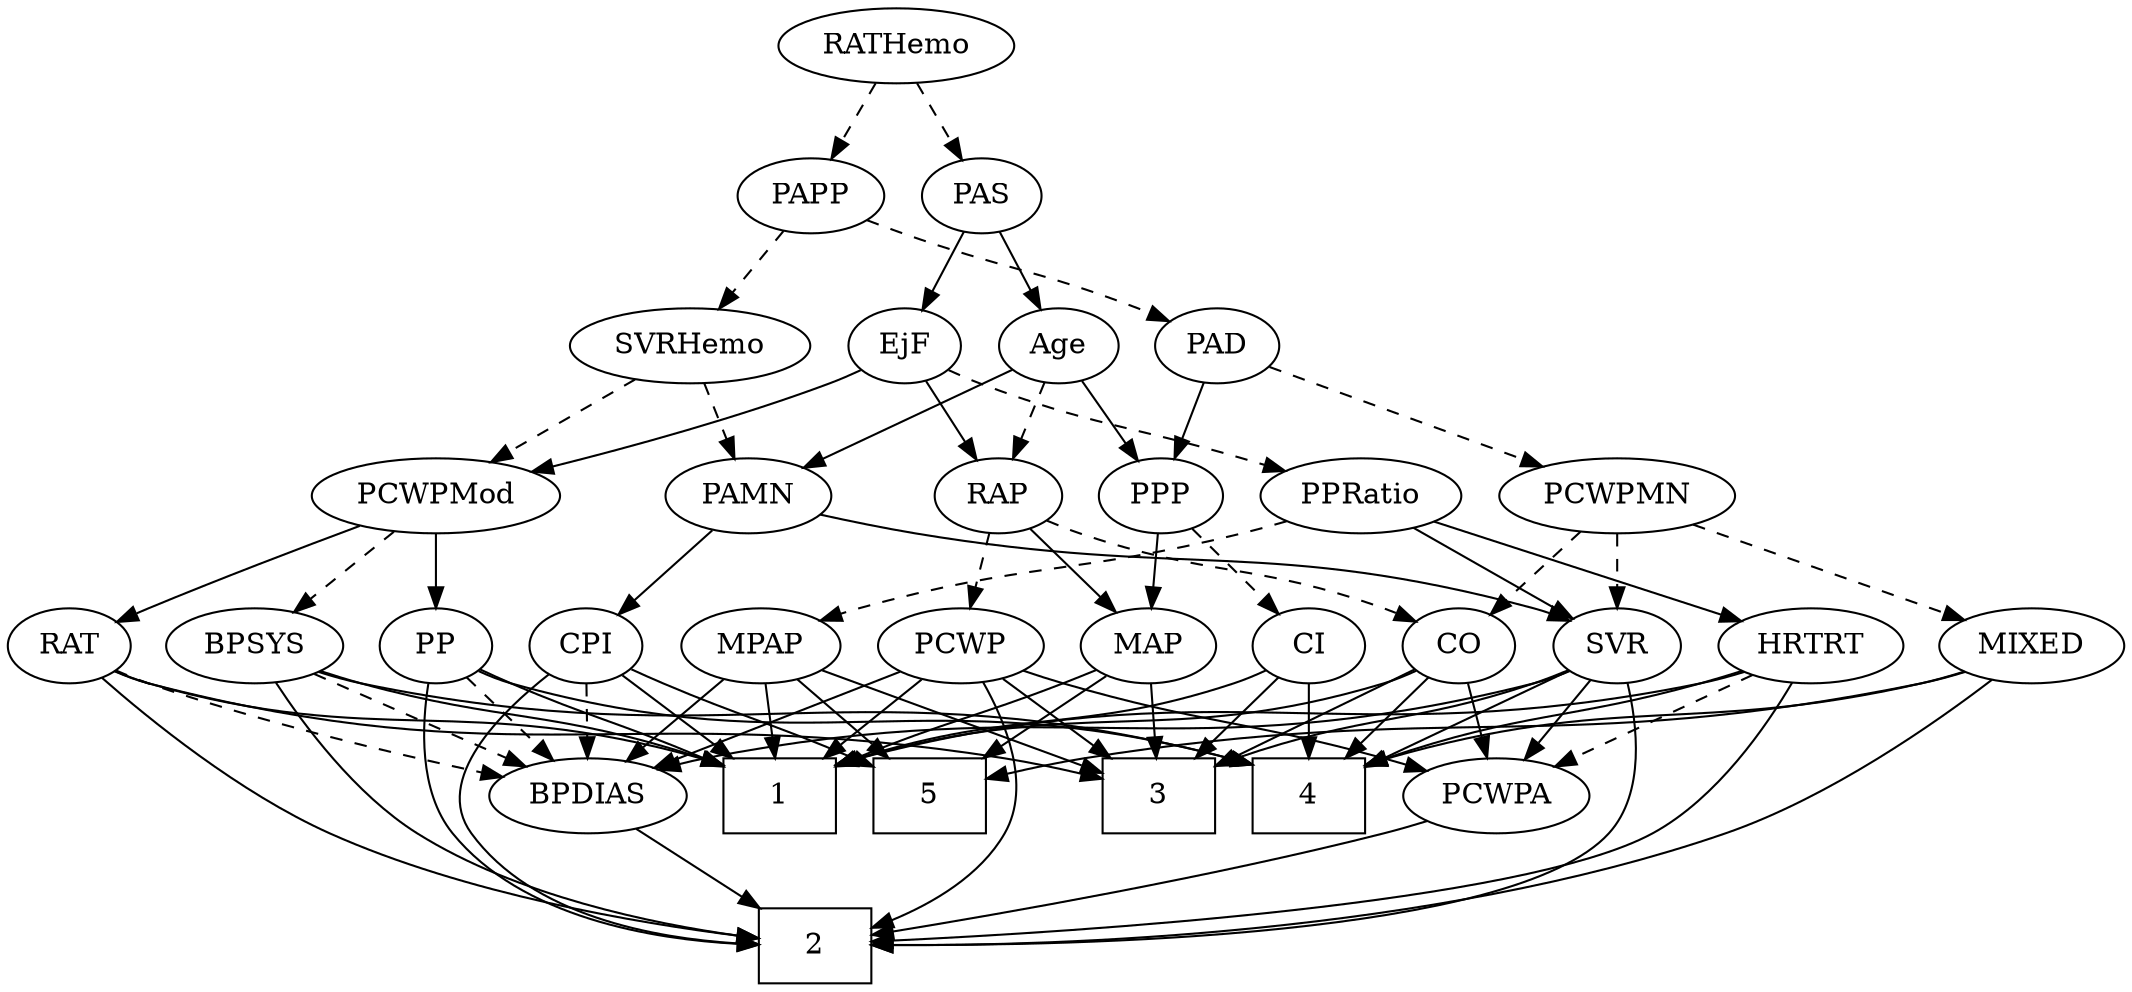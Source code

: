 strict digraph {
	graph [bb="0,0,962.59,468"];
	node [label="\N"];
	1	[height=0.5,
		pos="352.3,90",
		shape=box,
		width=0.75];
	2	[height=0.5,
		pos="372.3,18",
		shape=box,
		width=0.75];
	3	[height=0.5,
		pos="534.3,90",
		shape=box,
		width=0.75];
	4	[height=0.5,
		pos="606.3,90",
		shape=box,
		width=0.75];
	5	[height=0.5,
		pos="424.3,90",
		shape=box,
		width=0.75];
	Age	[height=0.5,
		pos="493.3,306",
		width=0.75];
	RAP	[height=0.5,
		pos="472.3,234",
		width=0.77632];
	Age -> RAP	[pos="e,477.33,251.79 488.21,288.05 485.82,280.06 482.9,270.33 480.22,261.4",
		style=dashed];
	PAMN	[height=0.5,
		pos="348.3,234",
		width=1.011];
	Age -> PAMN	[pos="e,373.44,247.14 471.9,294.67 448.44,283.34 410.44,265 382.76,251.64",
		style=solid];
	PPP	[height=0.5,
		pos="545.3,234",
		width=0.75];
	Age -> PPP	[pos="e,533.79,250.49 504.84,289.46 511.57,280.4 520.2,268.79 527.76,258.61",
		style=solid];
	EjF	[height=0.5,
		pos="421.3,306",
		width=0.75];
	EjF -> RAP	[pos="e,461.01,250.49 432.62,289.46 439.22,280.4 447.68,268.79 455.09,258.61",
		style=solid];
	PCWPMod	[height=0.5,
		pos="193.3,234",
		width=1.4443];
	EjF -> PCWPMod	[pos="e,235.91,244.53 400.24,294.32 395.4,292.07 390.22,289.83 385.3,288 339.17,270.89 285,256.42 245.99,246.95",
		style=solid];
	PPRatio	[height=0.5,
		pos="630.3,234",
		width=1.1013];
	EjF -> PPRatio	[pos="e,600.06,245.76 442.38,294.36 447.22,292.11 452.38,289.86 457.3,288 510.97,267.68 526.62,269.41 581.3,252 584.25,251.06 587.29,250.07 \
590.35,249.05",
		style=dashed];
	CO	[height=0.5,
		pos="665.3,162",
		width=0.75];
	RAP -> CO	[pos="e,644.21,173.6 494,222.42 498.97,220.17 504.27,217.9 509.3,216 561.39,196.33 577.31,199.94 629.3,180 631.14,179.29 633.01,178.54 \
634.89,177.74",
		style=dashed];
	MAP	[height=0.5,
		pos="517.3,162",
		width=0.84854];
	RAP -> MAP	[pos="e,506.81,179.31 482.51,217.12 488.07,208.47 495.07,197.58 501.33,187.83",
		style=solid];
	PCWP	[height=0.5,
		pos="433.3,162",
		width=0.97491];
	RAP -> PCWP	[pos="e,442.56,179.63 463.25,216.76 458.59,208.4 452.81,198.02 447.56,188.61",
		style=dashed];
	MIXED	[height=0.5,
		pos="922.3,162",
		width=1.1193];
	MIXED -> 2	[pos="e,399.51,20.713 905.64,145.36 882.6,124.73 838.77,89.06 794.3,72 724.24,45.128 499.44,27.519 409.76,21.402",
		style=solid];
	MIXED -> 4	[pos="e,633.49,104.83 892.49,149.71 886.22,147.6 879.59,145.57 873.3,144 775.53,119.63 743.56,137.35 643.1,107.74",
		style=solid];
	MIXED -> 5	[pos="e,451.54,98.152 893.08,149.59 886.65,147.44 879.81,145.42 873.3,144 709.71,108.31 663.57,134.8 498.3,108 486.22,106.04 473.17,103.27 \
461.45,100.53",
		style=solid];
	MPAP	[height=0.5,
		pos="345.3,162",
		width=0.97491];
	MPAP -> 1	[pos="e,350.59,108.1 347.03,143.7 347.8,135.98 348.73,126.71 349.59,118.11",
		style=solid];
	MPAP -> 3	[pos="e,507.25,100.72 372.73,150.31 378.21,148.2 383.93,146.02 389.3,144 426.15,130.15 468.45,114.74 497.82,104.13",
		style=solid];
	MPAP -> 5	[pos="e,405.07,108.04 362.05,146.15 372.28,137.09 385.6,125.29 397.29,114.93",
		style=solid];
	BPDIAS	[height=0.5,
		pos="265.3,90",
		width=1.1735];
	MPAP -> BPDIAS	[pos="e,283.07,106.55 328.33,146.15 317.42,136.61 303.04,124.03 290.77,113.29",
		style=solid];
	BPSYS	[height=0.5,
		pos="110.3,162",
		width=1.0471];
	BPSYS -> 1	[pos="e,325.04,104.63 138.94,150 144.96,147.87 151.3,145.76 157.3,144 223.85,124.51 245.91,130.98 315.38,107.92",
		style=solid];
	BPSYS -> 2	[pos="e,345.2,21.849 120.39,144.3 133.39,124.2 157.85,90.803 187.3,72 233.31,42.619 295.95,29.153 335.25,23.254",
		style=solid];
	BPSYS -> 4	[pos="e,579.16,105.03 138.28,149.54 144.45,147.39 151.03,145.38 157.3,144 334.07,105.03 390.45,154.3 569.44,107.63",
		style=solid];
	BPSYS -> BPDIAS	[pos="e,237.43,103.58 136.94,148.97 162.14,137.59 200.17,120.41 228.31,107.71",
		style=dashed];
	PAD	[height=0.5,
		pos="567.3,306",
		width=0.79437];
	PCWPMN	[height=0.5,
		pos="738.3,234",
		width=1.3902];
	PAD -> PCWPMN	[pos="e,706.44,248.04 590.72,295.41 618.02,284.24 663.66,265.55 696.97,251.92",
		style=dashed];
	PAD -> PPP	[pos="e,550.57,251.79 561.97,288.05 559.46,280.06 556.4,270.33 553.59,261.4",
		style=solid];
	CO -> 1	[pos="e,379.49,104.85 644.77,150.04 639.81,147.76 634.46,145.57 629.3,144 528.7,113.46 493.96,137.93 389.17,107.74",
		style=solid];
	CO -> 3	[pos="e,561.44,105.5 644.83,150.06 624.92,139.42 594.25,123.04 570.27,110.22",
		style=solid];
	CO -> 4	[pos="e,620.73,108.13 652.5,145.81 645.11,137.05 635.65,125.83 627.22,115.82",
		style=solid];
	PCWPA	[height=0.5,
		pos="693.3,90",
		width=1.1555];
	CO -> PCWPA	[pos="e,686.52,107.96 671.93,144.41 675.16,136.34 679.13,126.43 682.76,117.35",
		style=solid];
	PAS	[height=0.5,
		pos="457.3,378",
		width=0.75];
	PAS -> Age	[pos="e,484.99,323.15 465.65,360.76 470.01,352.28 475.44,341.71 480.34,332.2",
		style=solid];
	PAS -> EjF	[pos="e,429.6,323.15 448.95,360.76 444.59,352.28 439.15,341.71 434.26,332.2",
		style=solid];
	CPI	[height=0.5,
		pos="265.3,162",
		width=0.75];
	PAMN -> CPI	[pos="e,281.47,176.64 330.7,218.15 318.64,207.98 302.49,194.37 289.27,183.21",
		style=solid];
	SVR	[height=0.5,
		pos="738.3,162",
		width=0.77632];
	PAMN -> SVR	[pos="e,717.19,174 381.27,226.09 397.5,222.8 417.38,218.96 435.3,216 553,196.55 586.73,213.27 701.3,180 703.45,179.38 705.63,178.64 707.81,\
177.84",
		style=solid];
	RATHemo	[height=0.5,
		pos="418.3,450",
		width=1.3721];
	RATHemo -> PAS	[pos="e,448.21,395.31 427.74,432.05 432.4,423.68 438.13,413.4 443.29,404.13",
		style=dashed];
	PAPP	[height=0.5,
		pos="380.3,378",
		width=0.88464];
	RATHemo -> PAPP	[pos="e,389.15,395.31 409.1,432.05 404.55,423.68 398.97,413.4 393.94,404.13",
		style=dashed];
	CPI -> 1	[pos="e,330.95,108.18 282.07,147.5 293.6,138.23 309.23,125.66 322.81,114.73",
		style=solid];
	CPI -> 2	[pos="e,344.99,19.15 248.11,147.81 226.96,129.97 196,97.444 214.3,72 241.63,34 297.52,22.862 334.96,19.811",
		style=solid];
	CPI -> 5	[pos="e,397.24,103.95 286.54,150.76 291.37,148.49 296.49,146.13 301.3,144 336.87,128.25 348.42,125.31 387.8,108.11",
		style=solid];
	CPI -> BPDIAS	[pos="e,265.3,108.1 265.3,143.7 265.3,135.98 265.3,126.71 265.3,118.11",
		style=dashed];
	RAT	[height=0.5,
		pos="27.298,162",
		width=0.75827];
	RAT -> 1	[pos="e,325.12,104.87 47.818,150.02 52.774,147.73 58.133,145.55 63.298,144 169.01,112.31 205.44,139.01 315.32,107.75",
		style=solid];
	RAT -> 2	[pos="e,345.25,21.645 41.965,146.64 63.041,126.83 103.93,91.363 145.3,72 208.21,42.554 288.79,28.769 335.08,22.881",
		style=solid];
	RAT -> 3	[pos="e,507.06,98.187 47.763,149.83 52.722,147.55 58.096,145.42 63.298,144 234.24,97.46 285.34,135.9 460.3,108 472.38,106.07 485.43,103.31 \
497.15,100.57",
		style=solid];
	RAT -> BPDIAS	[pos="e,227.81,98.658 48.341,150.27 53.183,148.02 58.361,145.8 63.298,144 115.08,125.16 176.57,110.01 217.99,100.81",
		style=dashed];
	SVR -> 2	[pos="e,399.39,18.51 745.72,144.35 753.24,124.61 761.55,91.886 744.3,72 701.15,22.274 494.81,18.013 409.42,18.436",
		style=solid];
	SVR -> 3	[pos="e,561.61,104.49 716.63,150.33 711.66,148.08 706.35,145.84 701.3,144 647.45,124.38 628.81,128.46 571.2,108",
		style=solid];
	SVR -> 4	[pos="e,633.52,105.44 717.38,149.91 697.27,139.24 666.46,122.9 642.38,110.14",
		style=solid];
	SVR -> PCWPA	[pos="e,704.1,107.8 728.09,145.12 722.61,136.59 715.72,125.89 709.53,116.25",
		style=solid];
	SVR -> BPDIAS	[pos="e,296,102.49 717.23,149.84 712.14,147.56 706.62,145.43 701.3,144 535.3,99.493 484.47,143.4 316.3,108 312.86,107.28 309.33,106.4 \
305.81,105.43",
		style=solid];
	PCWPMod -> BPSYS	[pos="e,128.2,178.1 174.46,217.12 163.09,207.52 148.43,195.16 136,184.67",
		style=dashed];
	PCWPMod -> RAT	[pos="e,48.913,173.44 160.23,220.09 133.83,209.65 95.985,194.37 63.298,180 61.688,179.29 60.043,178.56 58.385,177.81",
		style=solid];
	PP	[height=0.5,
		pos="193.3,162",
		width=0.75];
	PCWPMod -> PP	[pos="e,193.3,180.1 193.3,215.7 193.3,207.98 193.3,198.71 193.3,190.11",
		style=solid];
	PCWPA -> 2	[pos="e,399.38,23.138 662.2,77.933 655.67,75.807 648.8,73.713 642.3,72 560.19,50.352 461.93,33.214 409.54,24.76",
		style=solid];
	PCWPMN -> MIXED	[pos="e,892.57,174.31 771.62,220.32 803.01,208.38 850.03,190.49 883.19,177.88",
		style=dashed];
	PCWPMN -> CO	[pos="e,680.16,177.25 721.37,216.76 711.33,207.14 698.5,194.84 687.65,184.43",
		style=dashed];
	PCWPMN -> SVR	[pos="e,738.3,180.1 738.3,215.7 738.3,207.98 738.3,198.71 738.3,190.11",
		style=dashed];
	SVRHemo	[height=0.5,
		pos="326.3,306",
		width=1.3902];
	SVRHemo -> PAMN	[pos="e,342.87,252.28 331.62,288.05 334.07,280.26 337.04,270.82 339.79,262.08",
		style=dashed];
	SVRHemo -> PCWPMod	[pos="e,220.95,249.56 299.06,290.67 279.11,280.17 251.82,265.8 229.95,254.29",
		style=dashed];
	BPDIAS -> 2	[pos="e,346,36.204 287.47,74.496 301.83,65.103 320.83,52.668 337.22,41.951",
		style=solid];
	MAP -> 1	[pos="e,379.35,103.98 493.21,150.68 487.97,148.46 482.46,146.14 477.3,144 440.58,128.77 428.95,125.53 388.69,108.06",
		style=solid];
	MAP -> 3	[pos="e,530.1,108.28 521.41,144.05 523.31,136.26 525.6,126.82 527.72,118.08",
		style=solid];
	MAP -> 5	[pos="e,446.91,108.02 498.92,147.17 486.45,137.78 469.64,125.13 455.13,114.21",
		style=solid];
	PP -> 1	[pos="e,325.24,103.95 214.54,150.76 219.37,148.49 224.49,146.13 229.3,144 264.87,128.25 276.42,125.31 315.8,108.11",
		style=solid];
	PP -> 2	[pos="e,345.25,19.201 190.6,143.79 188.55,124.12 188.45,92.055 205.3,72 237.22,34.001 296.29,22.91 334.93,19.863",
		style=solid];
	PP -> 4	[pos="e,579.15,104.98 213.78,149.88 218.74,147.6 224.11,145.45 229.3,144 372.89,103.77 421.46,147.17 569.27,107.7",
		style=solid];
	PP -> BPDIAS	[pos="e,248.99,106.85 207.87,146.83 217.55,137.42 230.48,124.85 241.63,114.01",
		style=dashed];
	PPP -> MAP	[pos="e,524.08,179.96 538.66,216.41 535.43,208.34 531.47,198.43 527.84,189.35",
		style=solid];
	CI	[height=0.5,
		pos="593.3,162",
		width=0.75];
	PPP -> CI	[pos="e,582.45,178.82 556.19,217.12 562.27,208.26 569.96,197.04 576.76,187.12",
		style=dashed];
	PPRatio -> MPAP	[pos="e,371.56,174.05 600.72,221.95 594.36,219.8 587.65,217.69 581.3,216 497.39,193.71 472.81,203.74 389.3,180 386.66,179.25 383.95,178.4 \
381.25,177.5",
		style=dashed];
	PPRatio -> SVR	[pos="e,719.36,175.27 652.15,218.83 669.1,207.85 692.7,192.56 710.91,180.75",
		style=solid];
	HRTRT	[height=0.5,
		pos="824.3,162",
		width=1.1013];
	PPRatio -> HRTRT	[pos="e,794.2,173.86 660.61,222.06 694.07,209.99 748.04,190.52 784.79,177.26",
		style=solid];
	PCWP -> 1	[pos="e,372.02,108.04 416.12,146.15 405.53,137 391.71,125.06 379.64,114.63",
		style=solid];
	PCWP -> 2	[pos="e,399.56,27.229 445.41,145.05 457.84,126.57 473.64,95.617 460.3,72 449.26,52.474 427.84,39.342 408.89,31.035",
		style=solid];
	PCWP -> 3	[pos="e,509.74,108.02 453.25,147.17 466.93,137.69 485.4,124.89 501.25,113.9",
		style=solid];
	PCWP -> PCWPA	[pos="e,662.17,101.96 460.06,149.91 465.7,147.78 471.65,145.7 477.3,144 549.18,122.41 569.92,127.9 642.3,108 645.64,107.08 649.08,106.07 \
652.53,105.02",
		style=solid];
	PCWP -> BPDIAS	[pos="e,294.33,103.1 406.68,149.91 378.92,138.34 335.16,120.11 303.68,106.99",
		style=solid];
	CI -> 1	[pos="e,379.54,104.67 572.7,150.27 567.74,147.98 562.41,145.72 557.3,144 487.52,120.45 463.07,131.55 389.29,107.9",
		style=solid];
	CI -> 3	[pos="e,548.73,108.13 580.5,145.81 573.11,137.05 563.65,125.83 555.22,115.82",
		style=solid];
	CI -> 4	[pos="e,603.09,108.28 596.44,144.05 597.88,136.35 599.61,127.03 601.22,118.36",
		style=solid];
	PAPP -> PAD	[pos="e,544.95,317.44 404.9,366.47 410.28,364.26 415.96,361.99 421.3,360 468.7,342.3 482.15,342.35 529.3,324 531.38,323.19 533.51,322.33 \
535.65,321.44",
		style=dashed];
	PAPP -> SVRHemo	[pos="e,339.26,323.8 368.04,361.12 361.4,352.51 353.04,341.67 345.55,331.96",
		style=dashed];
	HRTRT -> 1	[pos="e,379.44,105.02 795.35,149.67 788.84,147.48 781.9,145.43 775.3,144 609.69,108.12 556.93,151.84 389.33,107.69",
		style=solid];
	HRTRT -> 2	[pos="e,399.42,19.853 817.76,144 808.83,123.27 790.73,88.905 763.3,72 704.45,35.729 495.35,23.707 409.5,20.243",
		style=solid];
	HRTRT -> 4	[pos="e,633.6,104.5 794.09,150.15 787.9,148.03 781.41,145.88 775.3,144 719.75,126.87 701.6,128.89 643.31,108.05",
		style=solid];
	HRTRT -> PCWPA	[pos="e,718.72,104.58 799.66,147.83 779.33,136.97 750.27,121.44 727.66,109.36",
		style=dashed];
}
